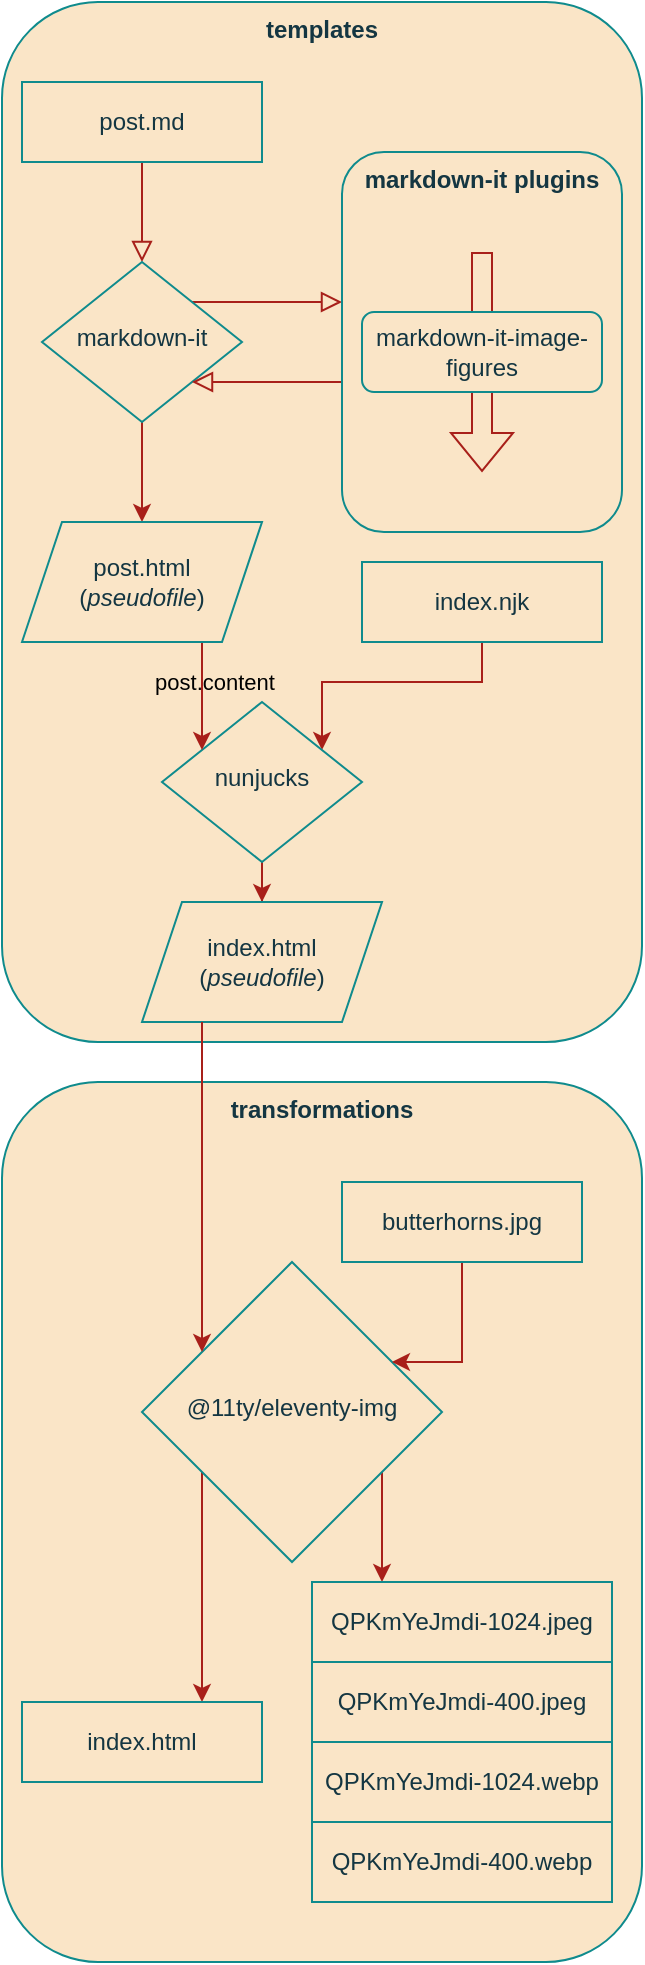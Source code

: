 <mxfile version="26.0.15">
  <diagram id="C5RBs43oDa-KdzZeNtuy" name="Page-1">
    <mxGraphModel dx="902" dy="853" grid="1" gridSize="10" guides="1" tooltips="1" connect="1" arrows="1" fold="1" page="1" pageScale="1" pageWidth="827" pageHeight="1169" math="0" shadow="0">
      <root>
        <mxCell id="WIyWlLk6GJQsqaUBKTNV-0" />
        <mxCell id="WIyWlLk6GJQsqaUBKTNV-1" parent="WIyWlLk6GJQsqaUBKTNV-0" />
        <mxCell id="-Ab1RwNhML1x0hkItKCR-16" value="templates" style="rounded=1;whiteSpace=wrap;html=1;fontSize=12;glass=0;strokeWidth=1;shadow=0;verticalAlign=top;fontStyle=1;labelBackgroundColor=none;fillColor=#FAE5C7;strokeColor=#0F8B8D;fontColor=#143642;" parent="WIyWlLk6GJQsqaUBKTNV-1" vertex="1">
          <mxGeometry x="160" y="40" width="320" height="520" as="geometry" />
        </mxCell>
        <mxCell id="WIyWlLk6GJQsqaUBKTNV-2" value="" style="rounded=0;html=1;jettySize=auto;orthogonalLoop=1;fontSize=11;endArrow=block;endFill=0;endSize=8;strokeWidth=1;shadow=0;labelBackgroundColor=none;edgeStyle=orthogonalEdgeStyle;strokeColor=#A8201A;fontColor=default;" parent="WIyWlLk6GJQsqaUBKTNV-1" source="WIyWlLk6GJQsqaUBKTNV-3" target="WIyWlLk6GJQsqaUBKTNV-6" edge="1">
          <mxGeometry relative="1" as="geometry" />
        </mxCell>
        <mxCell id="WIyWlLk6GJQsqaUBKTNV-3" value="post.md" style="rounded=0;whiteSpace=wrap;html=1;fontSize=12;glass=0;strokeWidth=1;shadow=0;labelBackgroundColor=none;fillColor=#FAE5C7;strokeColor=#0F8B8D;fontColor=#143642;" parent="WIyWlLk6GJQsqaUBKTNV-1" vertex="1">
          <mxGeometry x="170" y="80" width="120" height="40" as="geometry" />
        </mxCell>
        <mxCell id="WIyWlLk6GJQsqaUBKTNV-5" value="" style="edgeStyle=orthogonalEdgeStyle;rounded=0;html=1;jettySize=auto;orthogonalLoop=1;fontSize=11;endArrow=block;endFill=0;endSize=8;strokeWidth=1;shadow=0;labelBackgroundColor=none;exitX=1;exitY=0;exitDx=0;exitDy=0;strokeColor=#A8201A;fontColor=default;" parent="WIyWlLk6GJQsqaUBKTNV-1" source="WIyWlLk6GJQsqaUBKTNV-6" target="WIyWlLk6GJQsqaUBKTNV-7" edge="1">
          <mxGeometry y="10" relative="1" as="geometry">
            <mxPoint as="offset" />
            <Array as="points">
              <mxPoint x="320" y="190" />
              <mxPoint x="320" y="190" />
            </Array>
          </mxGeometry>
        </mxCell>
        <mxCell id="-Ab1RwNhML1x0hkItKCR-8" style="edgeStyle=orthogonalEdgeStyle;rounded=0;orthogonalLoop=1;jettySize=auto;html=1;labelBackgroundColor=none;strokeColor=#A8201A;fontColor=default;" parent="WIyWlLk6GJQsqaUBKTNV-1" source="WIyWlLk6GJQsqaUBKTNV-6" target="-Ab1RwNhML1x0hkItKCR-9" edge="1">
          <mxGeometry relative="1" as="geometry">
            <mxPoint x="230" y="300" as="targetPoint" />
          </mxGeometry>
        </mxCell>
        <mxCell id="WIyWlLk6GJQsqaUBKTNV-6" value="markdown-it" style="rhombus;whiteSpace=wrap;html=1;shadow=0;fontFamily=Helvetica;fontSize=12;align=center;strokeWidth=1;spacing=6;spacingTop=-4;labelBackgroundColor=none;fillColor=#FAE5C7;strokeColor=#0F8B8D;fontColor=#143642;" parent="WIyWlLk6GJQsqaUBKTNV-1" vertex="1">
          <mxGeometry x="180" y="170" width="100" height="80" as="geometry" />
        </mxCell>
        <mxCell id="WIyWlLk6GJQsqaUBKTNV-8" value="" style="rounded=0;html=1;jettySize=auto;orthogonalLoop=1;fontSize=11;endArrow=block;endFill=0;endSize=8;strokeWidth=1;shadow=0;labelBackgroundColor=none;edgeStyle=orthogonalEdgeStyle;entryX=1;entryY=1;entryDx=0;entryDy=0;strokeColor=#A8201A;fontColor=default;" parent="WIyWlLk6GJQsqaUBKTNV-1" source="WIyWlLk6GJQsqaUBKTNV-7" target="WIyWlLk6GJQsqaUBKTNV-6" edge="1">
          <mxGeometry x="0.727" y="2" relative="1" as="geometry">
            <mxPoint as="offset" />
            <Array as="points">
              <mxPoint x="320" y="230" />
              <mxPoint x="320" y="230" />
            </Array>
          </mxGeometry>
        </mxCell>
        <mxCell id="-Ab1RwNhML1x0hkItKCR-2" value="" style="group;labelBackgroundColor=none;fontColor=#143642;" parent="WIyWlLk6GJQsqaUBKTNV-1" vertex="1" connectable="0">
          <mxGeometry x="330" y="115" width="140" height="190" as="geometry" />
        </mxCell>
        <mxCell id="WIyWlLk6GJQsqaUBKTNV-7" value="markdown-it plugins" style="rounded=1;whiteSpace=wrap;html=1;fontSize=12;glass=0;strokeWidth=1;shadow=0;verticalAlign=top;fontStyle=1;labelBackgroundColor=none;fillColor=#FAE5C7;strokeColor=#0F8B8D;fontColor=#143642;" parent="-Ab1RwNhML1x0hkItKCR-2" vertex="1">
          <mxGeometry width="140" height="190" as="geometry" />
        </mxCell>
        <mxCell id="-Ab1RwNhML1x0hkItKCR-1" value="" style="shape=flexArrow;endArrow=classic;html=1;rounded=0;labelBackgroundColor=none;strokeColor=#A8201A;fontColor=default;" parent="-Ab1RwNhML1x0hkItKCR-2" edge="1">
          <mxGeometry width="50" height="50" relative="1" as="geometry">
            <mxPoint x="70" y="50" as="sourcePoint" />
            <mxPoint x="70" y="160" as="targetPoint" />
          </mxGeometry>
        </mxCell>
        <mxCell id="-Ab1RwNhML1x0hkItKCR-0" value="markdown-it-image-figures" style="rounded=1;whiteSpace=wrap;html=1;fontSize=12;glass=0;strokeWidth=1;shadow=0;labelBackgroundColor=none;fillColor=#FAE5C7;strokeColor=#0F8B8D;fontColor=#143642;" parent="-Ab1RwNhML1x0hkItKCR-2" vertex="1">
          <mxGeometry x="10" y="80" width="120" height="40" as="geometry" />
        </mxCell>
        <mxCell id="-Ab1RwNhML1x0hkItKCR-19" style="edgeStyle=orthogonalEdgeStyle;rounded=0;orthogonalLoop=1;jettySize=auto;html=1;labelBackgroundColor=none;strokeColor=#A8201A;fontColor=default;" parent="WIyWlLk6GJQsqaUBKTNV-1" source="-Ab1RwNhML1x0hkItKCR-3" target="-Ab1RwNhML1x0hkItKCR-4" edge="1">
          <mxGeometry relative="1" as="geometry">
            <Array as="points">
              <mxPoint x="400" y="380" />
              <mxPoint x="320" y="380" />
            </Array>
          </mxGeometry>
        </mxCell>
        <mxCell id="-Ab1RwNhML1x0hkItKCR-3" value="&lt;div&gt;index.njk&lt;/div&gt;" style="rounded=0;whiteSpace=wrap;html=1;fontSize=12;glass=0;strokeWidth=1;shadow=0;labelBackgroundColor=none;fillColor=#FAE5C7;strokeColor=#0F8B8D;fontColor=#143642;" parent="WIyWlLk6GJQsqaUBKTNV-1" vertex="1">
          <mxGeometry x="340" y="320" width="120" height="40" as="geometry" />
        </mxCell>
        <mxCell id="-Ab1RwNhML1x0hkItKCR-14" style="edgeStyle=orthogonalEdgeStyle;rounded=0;orthogonalLoop=1;jettySize=auto;html=1;labelBackgroundColor=none;strokeColor=#A8201A;fontColor=default;" parent="WIyWlLk6GJQsqaUBKTNV-1" source="-Ab1RwNhML1x0hkItKCR-4" target="-Ab1RwNhML1x0hkItKCR-13" edge="1">
          <mxGeometry relative="1" as="geometry" />
        </mxCell>
        <mxCell id="-Ab1RwNhML1x0hkItKCR-4" value="nunjucks" style="rhombus;whiteSpace=wrap;html=1;shadow=0;fontFamily=Helvetica;fontSize=12;align=center;strokeWidth=1;spacing=6;spacingTop=-4;labelBackgroundColor=none;fillColor=#FAE5C7;strokeColor=#0F8B8D;fontColor=#143642;" parent="WIyWlLk6GJQsqaUBKTNV-1" vertex="1">
          <mxGeometry x="240" y="390" width="100" height="80" as="geometry" />
        </mxCell>
        <mxCell id="-Ab1RwNhML1x0hkItKCR-20" style="edgeStyle=orthogonalEdgeStyle;rounded=0;orthogonalLoop=1;jettySize=auto;html=1;labelBackgroundColor=none;strokeColor=#A8201A;fontColor=default;" parent="WIyWlLk6GJQsqaUBKTNV-1" source="-Ab1RwNhML1x0hkItKCR-9" target="-Ab1RwNhML1x0hkItKCR-4" edge="1">
          <mxGeometry relative="1" as="geometry">
            <Array as="points">
              <mxPoint x="260" y="380" />
              <mxPoint x="260" y="380" />
            </Array>
          </mxGeometry>
        </mxCell>
        <mxCell id="rE8ePdklfZKVN1XpK72P-0" value="post.content" style="edgeLabel;html=1;align=center;verticalAlign=middle;resizable=0;points=[];labelBackgroundColor=none;" vertex="1" connectable="0" parent="-Ab1RwNhML1x0hkItKCR-20">
          <mxGeometry x="-0.111" y="-3" relative="1" as="geometry">
            <mxPoint x="9" y="-4" as="offset" />
          </mxGeometry>
        </mxCell>
        <mxCell id="-Ab1RwNhML1x0hkItKCR-9" value="&lt;div&gt;post.html&lt;/div&gt;&lt;div&gt;(&lt;span&gt;&lt;em&gt;pseudofile&lt;/em&gt;&lt;/span&gt;)&lt;/div&gt;" style="shape=parallelogram;perimeter=parallelogramPerimeter;whiteSpace=wrap;html=1;fixedSize=1;labelBackgroundColor=none;fillColor=#FAE5C7;strokeColor=#0F8B8D;fontColor=#143642;" parent="WIyWlLk6GJQsqaUBKTNV-1" vertex="1">
          <mxGeometry x="170" y="300" width="120" height="60" as="geometry" />
        </mxCell>
        <mxCell id="-Ab1RwNhML1x0hkItKCR-13" value="&lt;div&gt;index.html&lt;/div&gt;&lt;div&gt;(&lt;span&gt;&lt;em&gt;pseudofile&lt;/em&gt;&lt;/span&gt;)&lt;/div&gt;" style="shape=parallelogram;perimeter=parallelogramPerimeter;whiteSpace=wrap;html=1;fixedSize=1;labelBackgroundColor=none;fillColor=#FAE5C7;strokeColor=#0F8B8D;fontColor=#143642;" parent="WIyWlLk6GJQsqaUBKTNV-1" vertex="1">
          <mxGeometry x="230" y="490" width="120" height="60" as="geometry" />
        </mxCell>
        <mxCell id="-Ab1RwNhML1x0hkItKCR-21" value="transformations" style="rounded=1;whiteSpace=wrap;html=1;fontSize=12;glass=0;strokeWidth=1;shadow=0;verticalAlign=top;fontStyle=1;labelBackgroundColor=none;fillColor=#FAE5C7;strokeColor=#0F8B8D;fontColor=#143642;" parent="WIyWlLk6GJQsqaUBKTNV-1" vertex="1">
          <mxGeometry x="160" y="580" width="320" height="440" as="geometry" />
        </mxCell>
        <mxCell id="-Ab1RwNhML1x0hkItKCR-31" style="edgeStyle=orthogonalEdgeStyle;rounded=0;orthogonalLoop=1;jettySize=auto;html=1;labelBackgroundColor=none;strokeColor=#A8201A;fontColor=default;" parent="WIyWlLk6GJQsqaUBKTNV-1" source="-Ab1RwNhML1x0hkItKCR-22" target="-Ab1RwNhML1x0hkItKCR-26" edge="1">
          <mxGeometry relative="1" as="geometry">
            <mxPoint x="260" y="785" as="sourcePoint" />
            <mxPoint x="260" y="890" as="targetPoint" />
            <Array as="points">
              <mxPoint x="260" y="870" />
              <mxPoint x="260" y="870" />
            </Array>
          </mxGeometry>
        </mxCell>
        <mxCell id="-Ab1RwNhML1x0hkItKCR-32" style="edgeStyle=orthogonalEdgeStyle;rounded=0;orthogonalLoop=1;jettySize=auto;html=1;labelBackgroundColor=none;strokeColor=#A8201A;fontColor=default;" parent="WIyWlLk6GJQsqaUBKTNV-1" source="-Ab1RwNhML1x0hkItKCR-22" target="-Ab1RwNhML1x0hkItKCR-27" edge="1">
          <mxGeometry relative="1" as="geometry">
            <Array as="points">
              <mxPoint x="350" y="825" />
              <mxPoint x="350" y="825" />
            </Array>
          </mxGeometry>
        </mxCell>
        <mxCell id="-Ab1RwNhML1x0hkItKCR-22" value="@11ty/eleventy-img" style="rhombus;whiteSpace=wrap;html=1;shadow=0;fontFamily=Helvetica;fontSize=12;align=center;strokeWidth=1;spacing=6;spacingTop=-4;labelBackgroundColor=none;fillColor=#FAE5C7;strokeColor=#0F8B8D;fontColor=#143642;" parent="WIyWlLk6GJQsqaUBKTNV-1" vertex="1">
          <mxGeometry x="230" y="670" width="150" height="150" as="geometry" />
        </mxCell>
        <mxCell id="-Ab1RwNhML1x0hkItKCR-25" style="edgeStyle=orthogonalEdgeStyle;rounded=0;orthogonalLoop=1;jettySize=auto;html=1;labelBackgroundColor=none;strokeColor=#A8201A;fontColor=default;" parent="WIyWlLk6GJQsqaUBKTNV-1" source="-Ab1RwNhML1x0hkItKCR-23" target="-Ab1RwNhML1x0hkItKCR-22" edge="1">
          <mxGeometry relative="1" as="geometry">
            <Array as="points">
              <mxPoint x="390" y="720" />
            </Array>
          </mxGeometry>
        </mxCell>
        <mxCell id="-Ab1RwNhML1x0hkItKCR-23" value="butterhorns.jpg" style="rounded=0;whiteSpace=wrap;html=1;fontSize=12;glass=0;strokeWidth=1;shadow=0;labelBackgroundColor=none;fillColor=#FAE5C7;strokeColor=#0F8B8D;fontColor=#143642;" parent="WIyWlLk6GJQsqaUBKTNV-1" vertex="1">
          <mxGeometry x="330" y="630" width="120" height="40" as="geometry" />
        </mxCell>
        <mxCell id="-Ab1RwNhML1x0hkItKCR-24" style="edgeStyle=orthogonalEdgeStyle;rounded=0;orthogonalLoop=1;jettySize=auto;html=1;labelBackgroundColor=none;strokeColor=#A8201A;fontColor=default;" parent="WIyWlLk6GJQsqaUBKTNV-1" source="-Ab1RwNhML1x0hkItKCR-13" target="-Ab1RwNhML1x0hkItKCR-22" edge="1">
          <mxGeometry relative="1" as="geometry">
            <Array as="points">
              <mxPoint x="260" y="580" />
              <mxPoint x="260" y="580" />
            </Array>
          </mxGeometry>
        </mxCell>
        <mxCell id="-Ab1RwNhML1x0hkItKCR-26" value="&lt;div&gt;index.html&lt;/div&gt;" style="rounded=0;whiteSpace=wrap;html=1;fontSize=12;glass=0;strokeWidth=1;shadow=0;labelBackgroundColor=none;fillColor=#FAE5C7;strokeColor=#0F8B8D;fontColor=#143642;" parent="WIyWlLk6GJQsqaUBKTNV-1" vertex="1">
          <mxGeometry x="170" y="890" width="120" height="40" as="geometry" />
        </mxCell>
        <mxCell id="-Ab1RwNhML1x0hkItKCR-27" value="QPKmYeJmdi-1024.jpeg" style="rounded=0;whiteSpace=wrap;html=1;fontSize=12;glass=0;strokeWidth=1;shadow=0;labelBackgroundColor=none;fillColor=#FAE5C7;strokeColor=#0F8B8D;fontColor=#143642;" parent="WIyWlLk6GJQsqaUBKTNV-1" vertex="1">
          <mxGeometry x="315" y="830" width="150" height="40" as="geometry" />
        </mxCell>
        <mxCell id="-Ab1RwNhML1x0hkItKCR-28" value="QPKmYeJmdi-400.jpeg" style="rounded=0;whiteSpace=wrap;html=1;fontSize=12;glass=0;strokeWidth=1;shadow=0;labelBackgroundColor=none;fillColor=#FAE5C7;strokeColor=#0F8B8D;fontColor=#143642;" parent="WIyWlLk6GJQsqaUBKTNV-1" vertex="1">
          <mxGeometry x="315" y="870" width="150" height="40" as="geometry" />
        </mxCell>
        <mxCell id="-Ab1RwNhML1x0hkItKCR-29" value="QPKmYeJmdi-1024.webp" style="rounded=0;whiteSpace=wrap;html=1;fontSize=12;glass=0;strokeWidth=1;shadow=0;labelBackgroundColor=none;fillColor=#FAE5C7;strokeColor=#0F8B8D;fontColor=#143642;" parent="WIyWlLk6GJQsqaUBKTNV-1" vertex="1">
          <mxGeometry x="315" y="910" width="150" height="40" as="geometry" />
        </mxCell>
        <mxCell id="-Ab1RwNhML1x0hkItKCR-30" value="QPKmYeJmdi-400.webp" style="rounded=0;whiteSpace=wrap;html=1;fontSize=12;glass=0;strokeWidth=1;shadow=0;labelBackgroundColor=none;fillColor=#FAE5C7;strokeColor=#0F8B8D;fontColor=#143642;" parent="WIyWlLk6GJQsqaUBKTNV-1" vertex="1">
          <mxGeometry x="315" y="950" width="150" height="40" as="geometry" />
        </mxCell>
      </root>
    </mxGraphModel>
  </diagram>
</mxfile>
